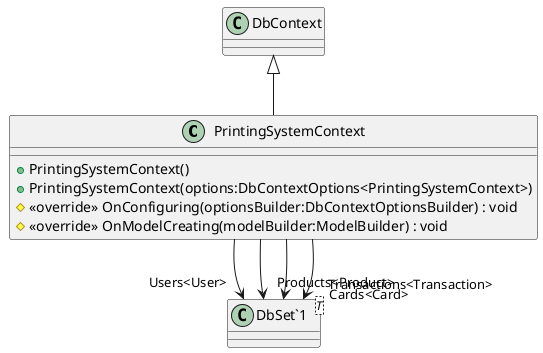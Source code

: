@startuml
class PrintingSystemContext {
    + PrintingSystemContext()
    + PrintingSystemContext(options:DbContextOptions<PrintingSystemContext>)
    # <<override>> OnConfiguring(optionsBuilder:DbContextOptionsBuilder) : void
    # <<override>> OnModelCreating(modelBuilder:ModelBuilder) : void
}
class "DbSet`1"<T> {
}
DbContext <|-- PrintingSystemContext
PrintingSystemContext --> "Users<User>" "DbSet`1"
PrintingSystemContext --> "Products<Product>" "DbSet`1"
PrintingSystemContext --> "Cards<Card>" "DbSet`1"
PrintingSystemContext --> "Transactions<Transaction>" "DbSet`1"
@enduml
